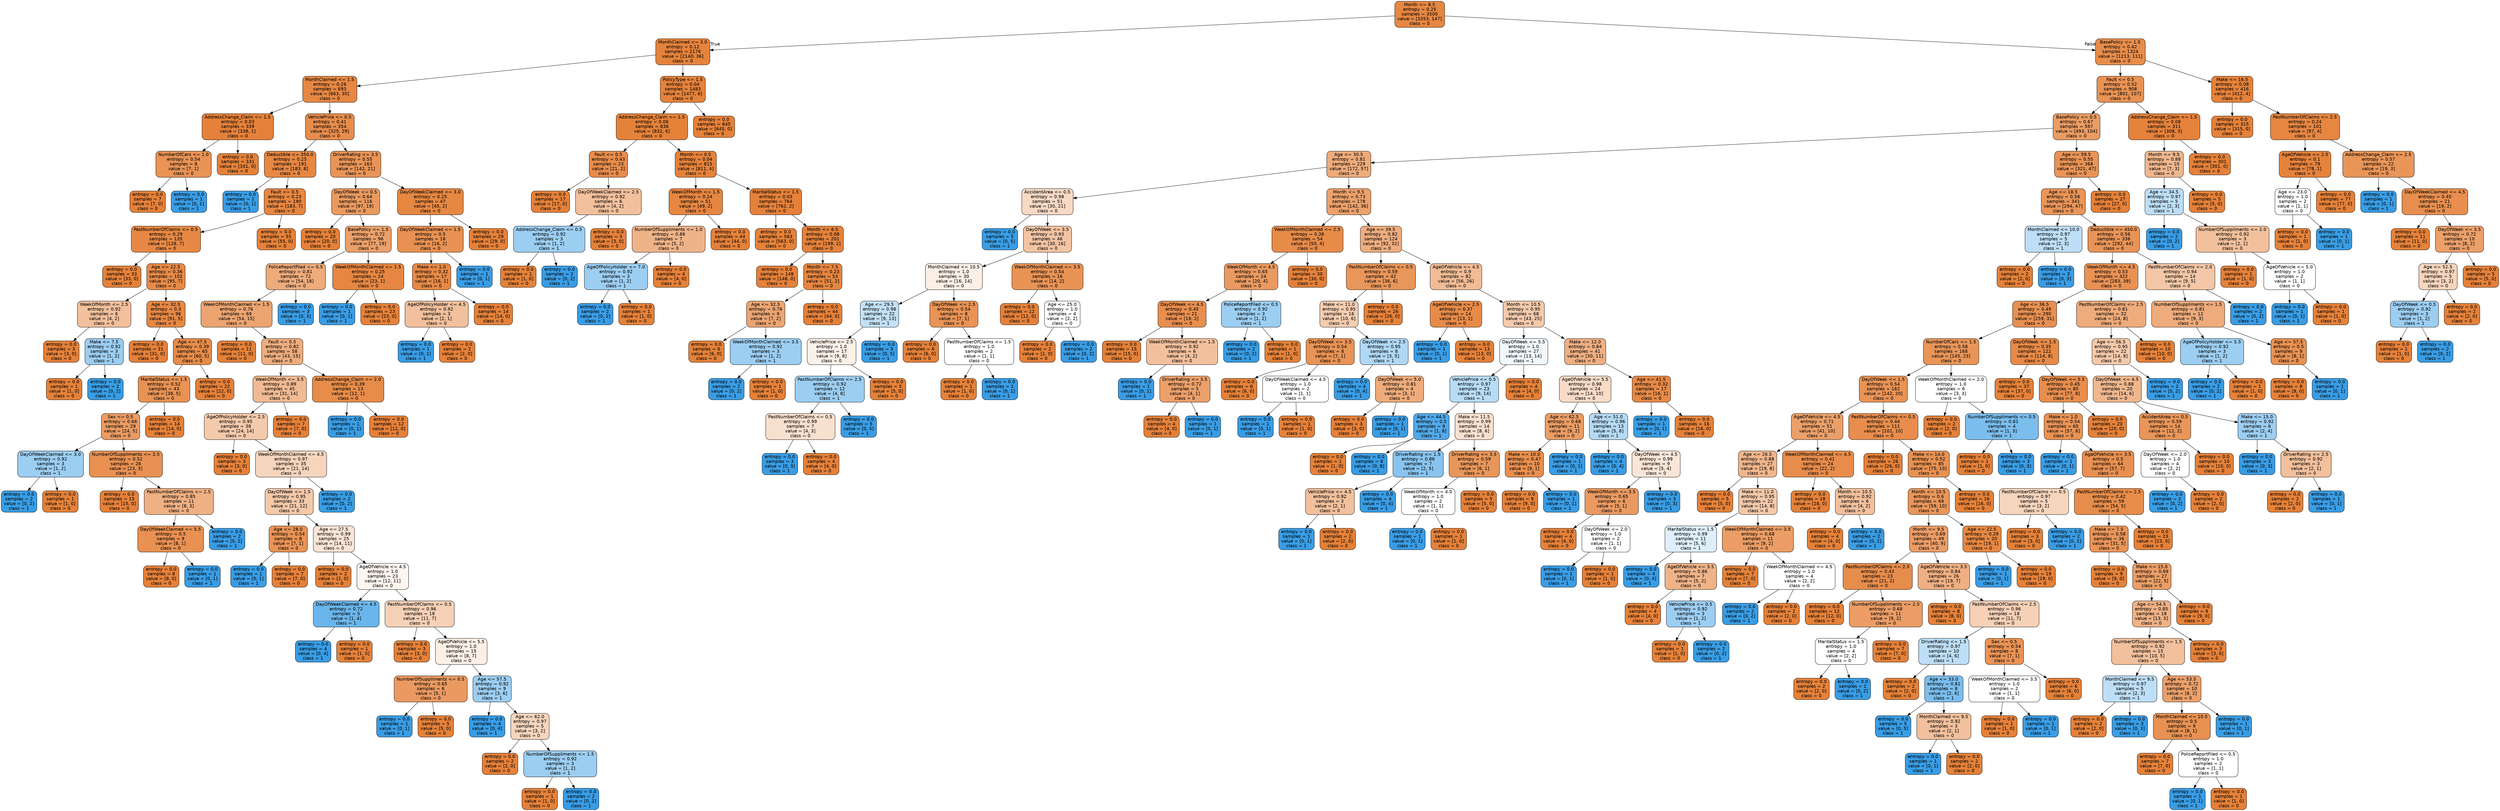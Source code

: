 digraph Tree {
node [shape=box, style="filled, rounded", color="black", fontname=helvetica] ;
edge [fontname=helvetica] ;
0 [label="Month <= 8.5\nentropy = 0.25\nsamples = 3500\nvalue = [3353, 147]\nclass = 0", fillcolor="#e68742"] ;
1 [label="MonthClaimed <= 3.0\nentropy = 0.12\nsamples = 2176\nvalue = [2140, 36]\nclass = 0", fillcolor="#e5833c"] ;
0 -> 1 [labeldistance=2.5, labelangle=45, headlabel="True"] ;
2 [label="MonthClaimed <= 1.5\nentropy = 0.26\nsamples = 693\nvalue = [663, 30]\nclass = 0", fillcolor="#e68742"] ;
1 -> 2 ;
3 [label="AddressChange_Claim <= 1.5\nentropy = 0.03\nsamples = 339\nvalue = [338, 1]\nclass = 0", fillcolor="#e5813a"] ;
2 -> 3 ;
4 [label="NumberOfCars <= 1.0\nentropy = 0.54\nsamples = 8\nvalue = [7, 1]\nclass = 0", fillcolor="#e99355"] ;
3 -> 4 ;
5 [label="entropy = 0.0\nsamples = 7\nvalue = [7, 0]\nclass = 0", fillcolor="#e58139"] ;
4 -> 5 ;
6 [label="entropy = 0.0\nsamples = 1\nvalue = [0, 1]\nclass = 1", fillcolor="#399de5"] ;
4 -> 6 ;
7 [label="entropy = 0.0\nsamples = 331\nvalue = [331, 0]\nclass = 0", fillcolor="#e58139"] ;
3 -> 7 ;
8 [label="VehiclePrice <= 0.5\nentropy = 0.41\nsamples = 354\nvalue = [325, 29]\nclass = 0", fillcolor="#e78c4b"] ;
2 -> 8 ;
9 [label="Deductible <= 350.0\nentropy = 0.25\nsamples = 191\nvalue = [183, 8]\nclass = 0", fillcolor="#e68742"] ;
8 -> 9 ;
10 [label="entropy = 0.0\nsamples = 1\nvalue = [0, 1]\nclass = 1", fillcolor="#399de5"] ;
9 -> 10 ;
11 [label="Fault <= 0.5\nentropy = 0.23\nsamples = 190\nvalue = [183, 7]\nclass = 0", fillcolor="#e68641"] ;
9 -> 11 ;
12 [label="PastNumberOfClaims <= 0.5\nentropy = 0.29\nsamples = 135\nvalue = [128, 7]\nclass = 0", fillcolor="#e68844"] ;
11 -> 12 ;
13 [label="entropy = 0.0\nsamples = 33\nvalue = [33, 0]\nclass = 0", fillcolor="#e58139"] ;
12 -> 13 ;
14 [label="Age <= 22.5\nentropy = 0.36\nsamples = 102\nvalue = [95, 7]\nclass = 0", fillcolor="#e78a48"] ;
12 -> 14 ;
15 [label="WeekOfMonth <= 2.5\nentropy = 0.92\nsamples = 6\nvalue = [4, 2]\nclass = 0", fillcolor="#f2c09c"] ;
14 -> 15 ;
16 [label="entropy = 0.0\nsamples = 3\nvalue = [3, 0]\nclass = 0", fillcolor="#e58139"] ;
15 -> 16 ;
17 [label="Make <= 7.5\nentropy = 0.92\nsamples = 3\nvalue = [1, 2]\nclass = 1", fillcolor="#9ccef2"] ;
15 -> 17 ;
18 [label="entropy = 0.0\nsamples = 1\nvalue = [1, 0]\nclass = 0", fillcolor="#e58139"] ;
17 -> 18 ;
19 [label="entropy = 0.0\nsamples = 2\nvalue = [0, 2]\nclass = 1", fillcolor="#399de5"] ;
17 -> 19 ;
20 [label="Age <= 32.5\nentropy = 0.3\nsamples = 96\nvalue = [91, 5]\nclass = 0", fillcolor="#e68844"] ;
14 -> 20 ;
21 [label="entropy = 0.0\nsamples = 31\nvalue = [31, 0]\nclass = 0", fillcolor="#e58139"] ;
20 -> 21 ;
22 [label="Age <= 47.5\nentropy = 0.39\nsamples = 65\nvalue = [60, 5]\nclass = 0", fillcolor="#e78c49"] ;
20 -> 22 ;
23 [label="MaritalStatus <= 1.5\nentropy = 0.52\nsamples = 43\nvalue = [38, 5]\nclass = 0", fillcolor="#e89253"] ;
22 -> 23 ;
24 [label="Sex <= 0.5\nentropy = 0.66\nsamples = 29\nvalue = [24, 5]\nclass = 0", fillcolor="#ea9b62"] ;
23 -> 24 ;
25 [label="DayOfWeekClaimed <= 3.0\nentropy = 0.92\nsamples = 3\nvalue = [1, 2]\nclass = 1", fillcolor="#9ccef2"] ;
24 -> 25 ;
26 [label="entropy = 0.0\nsamples = 2\nvalue = [0, 2]\nclass = 1", fillcolor="#399de5"] ;
25 -> 26 ;
27 [label="entropy = 0.0\nsamples = 1\nvalue = [1, 0]\nclass = 0", fillcolor="#e58139"] ;
25 -> 27 ;
28 [label="NumberOfSuppliments <= 2.5\nentropy = 0.52\nsamples = 26\nvalue = [23, 3]\nclass = 0", fillcolor="#e89153"] ;
24 -> 28 ;
29 [label="entropy = 0.0\nsamples = 15\nvalue = [15, 0]\nclass = 0", fillcolor="#e58139"] ;
28 -> 29 ;
30 [label="PastNumberOfClaims <= 2.5\nentropy = 0.85\nsamples = 11\nvalue = [8, 3]\nclass = 0", fillcolor="#efb083"] ;
28 -> 30 ;
31 [label="DayOfWeekClaimed <= 5.5\nentropy = 0.5\nsamples = 9\nvalue = [8, 1]\nclass = 0", fillcolor="#e89152"] ;
30 -> 31 ;
32 [label="entropy = 0.0\nsamples = 8\nvalue = [8, 0]\nclass = 0", fillcolor="#e58139"] ;
31 -> 32 ;
33 [label="entropy = 0.0\nsamples = 1\nvalue = [0, 1]\nclass = 1", fillcolor="#399de5"] ;
31 -> 33 ;
34 [label="entropy = 0.0\nsamples = 2\nvalue = [0, 2]\nclass = 1", fillcolor="#399de5"] ;
30 -> 34 ;
35 [label="entropy = 0.0\nsamples = 14\nvalue = [14, 0]\nclass = 0", fillcolor="#e58139"] ;
23 -> 35 ;
36 [label="entropy = 0.0\nsamples = 22\nvalue = [22, 0]\nclass = 0", fillcolor="#e58139"] ;
22 -> 36 ;
37 [label="entropy = 0.0\nsamples = 55\nvalue = [55, 0]\nclass = 0", fillcolor="#e58139"] ;
11 -> 37 ;
38 [label="DriverRating <= 3.5\nentropy = 0.55\nsamples = 163\nvalue = [142, 21]\nclass = 0", fillcolor="#e99456"] ;
8 -> 38 ;
39 [label="DayOfWeek <= 0.5\nentropy = 0.64\nsamples = 116\nvalue = [97, 19]\nclass = 0", fillcolor="#ea9a60"] ;
38 -> 39 ;
40 [label="entropy = 0.0\nsamples = 20\nvalue = [20, 0]\nclass = 0", fillcolor="#e58139"] ;
39 -> 40 ;
41 [label="BasePolicy <= 1.5\nentropy = 0.72\nsamples = 96\nvalue = [77, 19]\nclass = 0", fillcolor="#eba06a"] ;
39 -> 41 ;
42 [label="PoliceReportFiled <= 0.5\nentropy = 0.81\nsamples = 72\nvalue = [54, 18]\nclass = 0", fillcolor="#eeab7b"] ;
41 -> 42 ;
43 [label="WeekOfMonthClaimed <= 1.5\nentropy = 0.76\nsamples = 69\nvalue = [54, 15]\nclass = 0", fillcolor="#eca470"] ;
42 -> 43 ;
44 [label="entropy = 0.0\nsamples = 11\nvalue = [11, 0]\nclass = 0", fillcolor="#e58139"] ;
43 -> 44 ;
45 [label="Fault <= 0.5\nentropy = 0.82\nsamples = 58\nvalue = [43, 15]\nclass = 0", fillcolor="#eead7e"] ;
43 -> 45 ;
46 [label="WeekOfMonth <= 3.5\nentropy = 0.89\nsamples = 45\nvalue = [31, 14]\nclass = 0", fillcolor="#f1ba92"] ;
45 -> 46 ;
47 [label="AgeOfPolicyHolder <= 2.5\nentropy = 0.95\nsamples = 38\nvalue = [24, 14]\nclass = 0", fillcolor="#f4caac"] ;
46 -> 47 ;
48 [label="entropy = 0.0\nsamples = 3\nvalue = [3, 0]\nclass = 0", fillcolor="#e58139"] ;
47 -> 48 ;
49 [label="WeekOfMonthClaimed <= 4.5\nentropy = 0.97\nsamples = 35\nvalue = [21, 14]\nclass = 0", fillcolor="#f6d5bd"] ;
47 -> 49 ;
50 [label="DayOfWeek <= 1.5\nentropy = 0.95\nsamples = 33\nvalue = [21, 12]\nclass = 0", fillcolor="#f4c9aa"] ;
49 -> 50 ;
51 [label="Age <= 28.0\nentropy = 0.54\nsamples = 8\nvalue = [7, 1]\nclass = 0", fillcolor="#e99355"] ;
50 -> 51 ;
52 [label="entropy = 0.0\nsamples = 1\nvalue = [0, 1]\nclass = 1", fillcolor="#399de5"] ;
51 -> 52 ;
53 [label="entropy = 0.0\nsamples = 7\nvalue = [7, 0]\nclass = 0", fillcolor="#e58139"] ;
51 -> 53 ;
54 [label="Age <= 27.5\nentropy = 0.99\nsamples = 25\nvalue = [14, 11]\nclass = 0", fillcolor="#f9e4d5"] ;
50 -> 54 ;
55 [label="entropy = 0.0\nsamples = 2\nvalue = [2, 0]\nclass = 0", fillcolor="#e58139"] ;
54 -> 55 ;
56 [label="AgeOfVehicle <= 4.5\nentropy = 1.0\nsamples = 23\nvalue = [12, 11]\nclass = 0", fillcolor="#fdf5ef"] ;
54 -> 56 ;
57 [label="DayOfWeekClaimed <= 4.5\nentropy = 0.72\nsamples = 5\nvalue = [1, 4]\nclass = 1", fillcolor="#6ab6ec"] ;
56 -> 57 ;
58 [label="entropy = 0.0\nsamples = 4\nvalue = [0, 4]\nclass = 1", fillcolor="#399de5"] ;
57 -> 58 ;
59 [label="entropy = 0.0\nsamples = 1\nvalue = [1, 0]\nclass = 0", fillcolor="#e58139"] ;
57 -> 59 ;
60 [label="PastNumberOfClaims <= 0.5\nentropy = 0.96\nsamples = 18\nvalue = [11, 7]\nclass = 0", fillcolor="#f6d1b7"] ;
56 -> 60 ;
61 [label="entropy = 0.0\nsamples = 3\nvalue = [3, 0]\nclass = 0", fillcolor="#e58139"] ;
60 -> 61 ;
62 [label="AgeOfVehicle <= 5.5\nentropy = 1.0\nsamples = 15\nvalue = [8, 7]\nclass = 0", fillcolor="#fcefe6"] ;
60 -> 62 ;
63 [label="NumberOfSuppliments <= 0.5\nentropy = 0.65\nsamples = 6\nvalue = [5, 1]\nclass = 0", fillcolor="#ea9a61"] ;
62 -> 63 ;
64 [label="entropy = 0.0\nsamples = 1\nvalue = [0, 1]\nclass = 1", fillcolor="#399de5"] ;
63 -> 64 ;
65 [label="entropy = 0.0\nsamples = 5\nvalue = [5, 0]\nclass = 0", fillcolor="#e58139"] ;
63 -> 65 ;
66 [label="Age <= 57.5\nentropy = 0.92\nsamples = 9\nvalue = [3, 6]\nclass = 1", fillcolor="#9ccef2"] ;
62 -> 66 ;
67 [label="entropy = 0.0\nsamples = 4\nvalue = [0, 4]\nclass = 1", fillcolor="#399de5"] ;
66 -> 67 ;
68 [label="Age <= 62.0\nentropy = 0.97\nsamples = 5\nvalue = [3, 2]\nclass = 0", fillcolor="#f6d5bd"] ;
66 -> 68 ;
69 [label="entropy = 0.0\nsamples = 2\nvalue = [2, 0]\nclass = 0", fillcolor="#e58139"] ;
68 -> 69 ;
70 [label="NumberOfSuppliments <= 1.5\nentropy = 0.92\nsamples = 3\nvalue = [1, 2]\nclass = 1", fillcolor="#9ccef2"] ;
68 -> 70 ;
71 [label="entropy = 0.0\nsamples = 1\nvalue = [1, 0]\nclass = 0", fillcolor="#e58139"] ;
70 -> 71 ;
72 [label="entropy = 0.0\nsamples = 2\nvalue = [0, 2]\nclass = 1", fillcolor="#399de5"] ;
70 -> 72 ;
73 [label="entropy = 0.0\nsamples = 2\nvalue = [0, 2]\nclass = 1", fillcolor="#399de5"] ;
49 -> 73 ;
74 [label="entropy = 0.0\nsamples = 7\nvalue = [7, 0]\nclass = 0", fillcolor="#e58139"] ;
46 -> 74 ;
75 [label="AddressChange_Claim <= 2.0\nentropy = 0.39\nsamples = 13\nvalue = [12, 1]\nclass = 0", fillcolor="#e78c49"] ;
45 -> 75 ;
76 [label="entropy = 0.0\nsamples = 1\nvalue = [0, 1]\nclass = 1", fillcolor="#399de5"] ;
75 -> 76 ;
77 [label="entropy = 0.0\nsamples = 12\nvalue = [12, 0]\nclass = 0", fillcolor="#e58139"] ;
75 -> 77 ;
78 [label="entropy = 0.0\nsamples = 3\nvalue = [0, 3]\nclass = 1", fillcolor="#399de5"] ;
42 -> 78 ;
79 [label="WeekOfMonthClaimed <= 1.5\nentropy = 0.25\nsamples = 24\nvalue = [23, 1]\nclass = 0", fillcolor="#e68642"] ;
41 -> 79 ;
80 [label="entropy = 0.0\nsamples = 1\nvalue = [0, 1]\nclass = 1", fillcolor="#399de5"] ;
79 -> 80 ;
81 [label="entropy = 0.0\nsamples = 23\nvalue = [23, 0]\nclass = 0", fillcolor="#e58139"] ;
79 -> 81 ;
82 [label="DayOfWeekClaimed <= 3.0\nentropy = 0.25\nsamples = 47\nvalue = [45, 2]\nclass = 0", fillcolor="#e68742"] ;
38 -> 82 ;
83 [label="DayOfWeekClaimed <= 1.5\nentropy = 0.5\nsamples = 18\nvalue = [16, 2]\nclass = 0", fillcolor="#e89152"] ;
82 -> 83 ;
84 [label="Make <= 1.0\nentropy = 0.32\nsamples = 17\nvalue = [16, 1]\nclass = 0", fillcolor="#e78945"] ;
83 -> 84 ;
85 [label="AgeOfPolicyHolder <= 4.5\nentropy = 0.92\nsamples = 3\nvalue = [2, 1]\nclass = 0", fillcolor="#f2c09c"] ;
84 -> 85 ;
86 [label="entropy = 0.0\nsamples = 1\nvalue = [0, 1]\nclass = 1", fillcolor="#399de5"] ;
85 -> 86 ;
87 [label="entropy = 0.0\nsamples = 2\nvalue = [2, 0]\nclass = 0", fillcolor="#e58139"] ;
85 -> 87 ;
88 [label="entropy = 0.0\nsamples = 14\nvalue = [14, 0]\nclass = 0", fillcolor="#e58139"] ;
84 -> 88 ;
89 [label="entropy = 0.0\nsamples = 1\nvalue = [0, 1]\nclass = 1", fillcolor="#399de5"] ;
83 -> 89 ;
90 [label="entropy = 0.0\nsamples = 29\nvalue = [29, 0]\nclass = 0", fillcolor="#e58139"] ;
82 -> 90 ;
91 [label="PolicyType <= 1.5\nentropy = 0.04\nsamples = 1483\nvalue = [1477, 6]\nclass = 0", fillcolor="#e5823a"] ;
1 -> 91 ;
92 [label="AddressChange_Claim <= 1.5\nentropy = 0.06\nsamples = 838\nvalue = [832, 6]\nclass = 0", fillcolor="#e5823a"] ;
91 -> 92 ;
93 [label="Fault <= 0.5\nentropy = 0.43\nsamples = 23\nvalue = [21, 2]\nclass = 0", fillcolor="#e78d4c"] ;
92 -> 93 ;
94 [label="entropy = 0.0\nsamples = 17\nvalue = [17, 0]\nclass = 0", fillcolor="#e58139"] ;
93 -> 94 ;
95 [label="DayOfWeekClaimed <= 2.5\nentropy = 0.92\nsamples = 6\nvalue = [4, 2]\nclass = 0", fillcolor="#f2c09c"] ;
93 -> 95 ;
96 [label="AddressChange_Claim <= 0.5\nentropy = 0.92\nsamples = 3\nvalue = [1, 2]\nclass = 1", fillcolor="#9ccef2"] ;
95 -> 96 ;
97 [label="entropy = 0.0\nsamples = 1\nvalue = [1, 0]\nclass = 0", fillcolor="#e58139"] ;
96 -> 97 ;
98 [label="entropy = 0.0\nsamples = 2\nvalue = [0, 2]\nclass = 1", fillcolor="#399de5"] ;
96 -> 98 ;
99 [label="entropy = 0.0\nsamples = 3\nvalue = [3, 0]\nclass = 0", fillcolor="#e58139"] ;
95 -> 99 ;
100 [label="Month <= 0.5\nentropy = 0.04\nsamples = 815\nvalue = [811, 4]\nclass = 0", fillcolor="#e5823a"] ;
92 -> 100 ;
101 [label="WeekOfMonth <= 1.5\nentropy = 0.24\nsamples = 51\nvalue = [49, 2]\nclass = 0", fillcolor="#e68641"] ;
100 -> 101 ;
102 [label="NumberOfSuppliments <= 1.0\nentropy = 0.86\nsamples = 7\nvalue = [5, 2]\nclass = 0", fillcolor="#efb388"] ;
101 -> 102 ;
103 [label="AgeOfPolicyHolder <= 7.0\nentropy = 0.92\nsamples = 3\nvalue = [1, 2]\nclass = 1", fillcolor="#9ccef2"] ;
102 -> 103 ;
104 [label="entropy = 0.0\nsamples = 2\nvalue = [0, 2]\nclass = 1", fillcolor="#399de5"] ;
103 -> 104 ;
105 [label="entropy = 0.0\nsamples = 1\nvalue = [1, 0]\nclass = 0", fillcolor="#e58139"] ;
103 -> 105 ;
106 [label="entropy = 0.0\nsamples = 4\nvalue = [4, 0]\nclass = 0", fillcolor="#e58139"] ;
102 -> 106 ;
107 [label="entropy = 0.0\nsamples = 44\nvalue = [44, 0]\nclass = 0", fillcolor="#e58139"] ;
101 -> 107 ;
108 [label="MaritalStatus <= 1.5\nentropy = 0.03\nsamples = 764\nvalue = [762, 2]\nclass = 0", fillcolor="#e5813a"] ;
100 -> 108 ;
109 [label="entropy = 0.0\nsamples = 563\nvalue = [563, 0]\nclass = 0", fillcolor="#e58139"] ;
108 -> 109 ;
110 [label="Month <= 6.5\nentropy = 0.08\nsamples = 201\nvalue = [199, 2]\nclass = 0", fillcolor="#e5823b"] ;
108 -> 110 ;
111 [label="entropy = 0.0\nsamples = 148\nvalue = [148, 0]\nclass = 0", fillcolor="#e58139"] ;
110 -> 111 ;
112 [label="Month <= 7.5\nentropy = 0.23\nsamples = 53\nvalue = [51, 2]\nclass = 0", fillcolor="#e68641"] ;
110 -> 112 ;
113 [label="Age <= 32.5\nentropy = 0.76\nsamples = 9\nvalue = [7, 2]\nclass = 0", fillcolor="#eca572"] ;
112 -> 113 ;
114 [label="entropy = 0.0\nsamples = 6\nvalue = [6, 0]\nclass = 0", fillcolor="#e58139"] ;
113 -> 114 ;
115 [label="WeekOfMonthClaimed <= 3.5\nentropy = 0.92\nsamples = 3\nvalue = [1, 2]\nclass = 1", fillcolor="#9ccef2"] ;
113 -> 115 ;
116 [label="entropy = 0.0\nsamples = 2\nvalue = [0, 2]\nclass = 1", fillcolor="#399de5"] ;
115 -> 116 ;
117 [label="entropy = 0.0\nsamples = 1\nvalue = [1, 0]\nclass = 0", fillcolor="#e58139"] ;
115 -> 117 ;
118 [label="entropy = 0.0\nsamples = 44\nvalue = [44, 0]\nclass = 0", fillcolor="#e58139"] ;
112 -> 118 ;
119 [label="entropy = 0.0\nsamples = 645\nvalue = [645, 0]\nclass = 0", fillcolor="#e58139"] ;
91 -> 119 ;
120 [label="BasePolicy <= 1.5\nentropy = 0.42\nsamples = 1324\nvalue = [1213, 111]\nclass = 0", fillcolor="#e78d4b"] ;
0 -> 120 [labeldistance=2.5, labelangle=-45, headlabel="False"] ;
121 [label="Fault <= 0.5\nentropy = 0.52\nsamples = 908\nvalue = [801, 107]\nclass = 0", fillcolor="#e89253"] ;
120 -> 121 ;
122 [label="BasePolicy <= 0.5\nentropy = 0.67\nsamples = 597\nvalue = [493, 104]\nclass = 0", fillcolor="#ea9c63"] ;
121 -> 122 ;
123 [label="Age <= 30.5\nentropy = 0.81\nsamples = 229\nvalue = [172, 57]\nclass = 0", fillcolor="#eeab7b"] ;
122 -> 123 ;
124 [label="AccidentArea <= 0.5\nentropy = 0.98\nsamples = 51\nvalue = [30, 21]\nclass = 0", fillcolor="#f7d9c4"] ;
123 -> 124 ;
125 [label="entropy = 0.0\nsamples = 5\nvalue = [0, 5]\nclass = 1", fillcolor="#399de5"] ;
124 -> 125 ;
126 [label="DayOfWeek <= 3.5\nentropy = 0.93\nsamples = 46\nvalue = [30, 16]\nclass = 0", fillcolor="#f3c4a3"] ;
124 -> 126 ;
127 [label="MonthClaimed <= 10.5\nentropy = 1.0\nsamples = 30\nvalue = [16, 14]\nclass = 0", fillcolor="#fcefe6"] ;
126 -> 127 ;
128 [label="Age <= 29.5\nentropy = 0.98\nsamples = 22\nvalue = [9, 13]\nclass = 1", fillcolor="#c2e1f7"] ;
127 -> 128 ;
129 [label="VehiclePrice <= 2.5\nentropy = 1.0\nsamples = 17\nvalue = [9, 8]\nclass = 0", fillcolor="#fcf1e9"] ;
128 -> 129 ;
130 [label="PastNumberOfClaims <= 2.5\nentropy = 0.92\nsamples = 12\nvalue = [4, 8]\nclass = 1", fillcolor="#9ccef2"] ;
129 -> 130 ;
131 [label="PastNumberOfClaims <= 0.5\nentropy = 0.99\nsamples = 7\nvalue = [4, 3]\nclass = 0", fillcolor="#f8e0ce"] ;
130 -> 131 ;
132 [label="entropy = 0.0\nsamples = 3\nvalue = [0, 3]\nclass = 1", fillcolor="#399de5"] ;
131 -> 132 ;
133 [label="entropy = 0.0\nsamples = 4\nvalue = [4, 0]\nclass = 0", fillcolor="#e58139"] ;
131 -> 133 ;
134 [label="entropy = 0.0\nsamples = 5\nvalue = [0, 5]\nclass = 1", fillcolor="#399de5"] ;
130 -> 134 ;
135 [label="entropy = 0.0\nsamples = 5\nvalue = [5, 0]\nclass = 0", fillcolor="#e58139"] ;
129 -> 135 ;
136 [label="entropy = 0.0\nsamples = 5\nvalue = [0, 5]\nclass = 1", fillcolor="#399de5"] ;
128 -> 136 ;
137 [label="DayOfWeek <= 2.5\nentropy = 0.54\nsamples = 8\nvalue = [7, 1]\nclass = 0", fillcolor="#e99355"] ;
127 -> 137 ;
138 [label="entropy = 0.0\nsamples = 6\nvalue = [6, 0]\nclass = 0", fillcolor="#e58139"] ;
137 -> 138 ;
139 [label="PastNumberOfClaims <= 1.5\nentropy = 1.0\nsamples = 2\nvalue = [1, 1]\nclass = 0", fillcolor="#ffffff"] ;
137 -> 139 ;
140 [label="entropy = 0.0\nsamples = 1\nvalue = [1, 0]\nclass = 0", fillcolor="#e58139"] ;
139 -> 140 ;
141 [label="entropy = 0.0\nsamples = 1\nvalue = [0, 1]\nclass = 1", fillcolor="#399de5"] ;
139 -> 141 ;
142 [label="WeekOfMonthClaimed <= 3.5\nentropy = 0.54\nsamples = 16\nvalue = [14, 2]\nclass = 0", fillcolor="#e99355"] ;
126 -> 142 ;
143 [label="entropy = 0.0\nsamples = 12\nvalue = [12, 0]\nclass = 0", fillcolor="#e58139"] ;
142 -> 143 ;
144 [label="Age <= 25.0\nentropy = 1.0\nsamples = 4\nvalue = [2, 2]\nclass = 0", fillcolor="#ffffff"] ;
142 -> 144 ;
145 [label="entropy = 0.0\nsamples = 2\nvalue = [2, 0]\nclass = 0", fillcolor="#e58139"] ;
144 -> 145 ;
146 [label="entropy = 0.0\nsamples = 2\nvalue = [0, 2]\nclass = 1", fillcolor="#399de5"] ;
144 -> 146 ;
147 [label="Month <= 9.5\nentropy = 0.73\nsamples = 178\nvalue = [142, 36]\nclass = 0", fillcolor="#eca16b"] ;
123 -> 147 ;
148 [label="WeekOfMonthClaimed <= 2.5\nentropy = 0.38\nsamples = 54\nvalue = [50, 4]\nclass = 0", fillcolor="#e78b49"] ;
147 -> 148 ;
149 [label="WeekOfMonth <= 4.5\nentropy = 0.65\nsamples = 24\nvalue = [20, 4]\nclass = 0", fillcolor="#ea9a61"] ;
148 -> 149 ;
150 [label="DayOfWeek <= 4.5\nentropy = 0.45\nsamples = 21\nvalue = [19, 2]\nclass = 0", fillcolor="#e88e4e"] ;
149 -> 150 ;
151 [label="entropy = 0.0\nsamples = 15\nvalue = [15, 0]\nclass = 0", fillcolor="#e58139"] ;
150 -> 151 ;
152 [label="WeekOfMonthClaimed <= 1.5\nentropy = 0.92\nsamples = 6\nvalue = [4, 2]\nclass = 0", fillcolor="#f2c09c"] ;
150 -> 152 ;
153 [label="entropy = 0.0\nsamples = 1\nvalue = [0, 1]\nclass = 1", fillcolor="#399de5"] ;
152 -> 153 ;
154 [label="DriverRating <= 3.5\nentropy = 0.72\nsamples = 5\nvalue = [4, 1]\nclass = 0", fillcolor="#eca06a"] ;
152 -> 154 ;
155 [label="entropy = 0.0\nsamples = 4\nvalue = [4, 0]\nclass = 0", fillcolor="#e58139"] ;
154 -> 155 ;
156 [label="entropy = 0.0\nsamples = 1\nvalue = [0, 1]\nclass = 1", fillcolor="#399de5"] ;
154 -> 156 ;
157 [label="PoliceReportFiled <= 0.5\nentropy = 0.92\nsamples = 3\nvalue = [1, 2]\nclass = 1", fillcolor="#9ccef2"] ;
149 -> 157 ;
158 [label="entropy = 0.0\nsamples = 2\nvalue = [0, 2]\nclass = 1", fillcolor="#399de5"] ;
157 -> 158 ;
159 [label="entropy = 0.0\nsamples = 1\nvalue = [1, 0]\nclass = 0", fillcolor="#e58139"] ;
157 -> 159 ;
160 [label="entropy = 0.0\nsamples = 30\nvalue = [30, 0]\nclass = 0", fillcolor="#e58139"] ;
148 -> 160 ;
161 [label="Age <= 39.5\nentropy = 0.82\nsamples = 124\nvalue = [92, 32]\nclass = 0", fillcolor="#eead7e"] ;
147 -> 161 ;
162 [label="PastNumberOfClaims <= 0.5\nentropy = 0.59\nsamples = 42\nvalue = [36, 6]\nclass = 0", fillcolor="#e9965a"] ;
161 -> 162 ;
163 [label="Make <= 11.0\nentropy = 0.95\nsamples = 16\nvalue = [10, 6]\nclass = 0", fillcolor="#f5cdb0"] ;
162 -> 163 ;
164 [label="DayOfWeek <= 3.5\nentropy = 0.54\nsamples = 8\nvalue = [7, 1]\nclass = 0", fillcolor="#e99355"] ;
163 -> 164 ;
165 [label="entropy = 0.0\nsamples = 6\nvalue = [6, 0]\nclass = 0", fillcolor="#e58139"] ;
164 -> 165 ;
166 [label="DayOfWeekClaimed <= 4.5\nentropy = 1.0\nsamples = 2\nvalue = [1, 1]\nclass = 0", fillcolor="#ffffff"] ;
164 -> 166 ;
167 [label="entropy = 0.0\nsamples = 1\nvalue = [0, 1]\nclass = 1", fillcolor="#399de5"] ;
166 -> 167 ;
168 [label="entropy = 0.0\nsamples = 1\nvalue = [1, 0]\nclass = 0", fillcolor="#e58139"] ;
166 -> 168 ;
169 [label="DayOfWeek <= 2.5\nentropy = 0.95\nsamples = 8\nvalue = [3, 5]\nclass = 1", fillcolor="#b0d8f5"] ;
163 -> 169 ;
170 [label="entropy = 0.0\nsamples = 4\nvalue = [0, 4]\nclass = 1", fillcolor="#399de5"] ;
169 -> 170 ;
171 [label="DayOfWeek <= 5.0\nentropy = 0.81\nsamples = 4\nvalue = [3, 1]\nclass = 0", fillcolor="#eeab7b"] ;
169 -> 171 ;
172 [label="entropy = 0.0\nsamples = 3\nvalue = [3, 0]\nclass = 0", fillcolor="#e58139"] ;
171 -> 172 ;
173 [label="entropy = 0.0\nsamples = 1\nvalue = [0, 1]\nclass = 1", fillcolor="#399de5"] ;
171 -> 173 ;
174 [label="entropy = 0.0\nsamples = 26\nvalue = [26, 0]\nclass = 0", fillcolor="#e58139"] ;
162 -> 174 ;
175 [label="AgeOfVehicle <= 4.5\nentropy = 0.9\nsamples = 82\nvalue = [56, 26]\nclass = 0", fillcolor="#f1bc95"] ;
161 -> 175 ;
176 [label="AgeOfVehicle <= 2.5\nentropy = 0.37\nsamples = 14\nvalue = [13, 1]\nclass = 0", fillcolor="#e78b48"] ;
175 -> 176 ;
177 [label="entropy = 0.0\nsamples = 1\nvalue = [0, 1]\nclass = 1", fillcolor="#399de5"] ;
176 -> 177 ;
178 [label="entropy = 0.0\nsamples = 13\nvalue = [13, 0]\nclass = 0", fillcolor="#e58139"] ;
176 -> 178 ;
179 [label="Month <= 10.5\nentropy = 0.95\nsamples = 68\nvalue = [43, 25]\nclass = 0", fillcolor="#f4caac"] ;
175 -> 179 ;
180 [label="DayOfWeek <= 5.5\nentropy = 1.0\nsamples = 27\nvalue = [13, 14]\nclass = 1", fillcolor="#f1f8fd"] ;
179 -> 180 ;
181 [label="VehiclePrice <= 0.5\nentropy = 0.97\nsamples = 23\nvalue = [9, 14]\nclass = 1", fillcolor="#b8dcf6"] ;
180 -> 181 ;
182 [label="Age <= 44.5\nentropy = 0.5\nsamples = 9\nvalue = [1, 8]\nclass = 1", fillcolor="#52a9e8"] ;
181 -> 182 ;
183 [label="entropy = 0.0\nsamples = 1\nvalue = [1, 0]\nclass = 0", fillcolor="#e58139"] ;
182 -> 183 ;
184 [label="entropy = 0.0\nsamples = 8\nvalue = [0, 8]\nclass = 1", fillcolor="#399de5"] ;
182 -> 184 ;
185 [label="Make <= 11.5\nentropy = 0.99\nsamples = 14\nvalue = [8, 6]\nclass = 0", fillcolor="#f8e0ce"] ;
181 -> 185 ;
186 [label="DriverRating <= 1.5\nentropy = 0.86\nsamples = 7\nvalue = [2, 5]\nclass = 1", fillcolor="#88c4ef"] ;
185 -> 186 ;
187 [label="VehiclePrice <= 4.5\nentropy = 0.92\nsamples = 3\nvalue = [2, 1]\nclass = 0", fillcolor="#f2c09c"] ;
186 -> 187 ;
188 [label="entropy = 0.0\nsamples = 1\nvalue = [0, 1]\nclass = 1", fillcolor="#399de5"] ;
187 -> 188 ;
189 [label="entropy = 0.0\nsamples = 2\nvalue = [2, 0]\nclass = 0", fillcolor="#e58139"] ;
187 -> 189 ;
190 [label="entropy = 0.0\nsamples = 4\nvalue = [0, 4]\nclass = 1", fillcolor="#399de5"] ;
186 -> 190 ;
191 [label="DriverRating <= 3.5\nentropy = 0.59\nsamples = 7\nvalue = [6, 1]\nclass = 0", fillcolor="#e9965a"] ;
185 -> 191 ;
192 [label="WeekOfMonth <= 4.0\nentropy = 1.0\nsamples = 2\nvalue = [1, 1]\nclass = 0", fillcolor="#ffffff"] ;
191 -> 192 ;
193 [label="entropy = 0.0\nsamples = 1\nvalue = [0, 1]\nclass = 1", fillcolor="#399de5"] ;
192 -> 193 ;
194 [label="entropy = 0.0\nsamples = 1\nvalue = [1, 0]\nclass = 0", fillcolor="#e58139"] ;
192 -> 194 ;
195 [label="entropy = 0.0\nsamples = 5\nvalue = [5, 0]\nclass = 0", fillcolor="#e58139"] ;
191 -> 195 ;
196 [label="entropy = 0.0\nsamples = 4\nvalue = [4, 0]\nclass = 0", fillcolor="#e58139"] ;
180 -> 196 ;
197 [label="Make <= 12.0\nentropy = 0.84\nsamples = 41\nvalue = [30, 11]\nclass = 0", fillcolor="#efaf82"] ;
179 -> 197 ;
198 [label="AgeOfVehicle <= 5.5\nentropy = 0.98\nsamples = 24\nvalue = [14, 10]\nclass = 0", fillcolor="#f8dbc6"] ;
197 -> 198 ;
199 [label="Age <= 62.5\nentropy = 0.68\nsamples = 11\nvalue = [9, 2]\nclass = 0", fillcolor="#eb9d65"] ;
198 -> 199 ;
200 [label="Make <= 10.0\nentropy = 0.47\nsamples = 10\nvalue = [9, 1]\nclass = 0", fillcolor="#e88f4f"] ;
199 -> 200 ;
201 [label="entropy = 0.0\nsamples = 9\nvalue = [9, 0]\nclass = 0", fillcolor="#e58139"] ;
200 -> 201 ;
202 [label="entropy = 0.0\nsamples = 1\nvalue = [0, 1]\nclass = 1", fillcolor="#399de5"] ;
200 -> 202 ;
203 [label="entropy = 0.0\nsamples = 1\nvalue = [0, 1]\nclass = 1", fillcolor="#399de5"] ;
199 -> 203 ;
204 [label="Age <= 51.0\nentropy = 0.96\nsamples = 13\nvalue = [5, 8]\nclass = 1", fillcolor="#b5daf5"] ;
198 -> 204 ;
205 [label="entropy = 0.0\nsamples = 4\nvalue = [0, 4]\nclass = 1", fillcolor="#399de5"] ;
204 -> 205 ;
206 [label="DayOfWeek <= 4.5\nentropy = 0.99\nsamples = 9\nvalue = [5, 4]\nclass = 0", fillcolor="#fae6d7"] ;
204 -> 206 ;
207 [label="WeekOfMonth <= 3.5\nentropy = 0.65\nsamples = 6\nvalue = [5, 1]\nclass = 0", fillcolor="#ea9a61"] ;
206 -> 207 ;
208 [label="entropy = 0.0\nsamples = 4\nvalue = [4, 0]\nclass = 0", fillcolor="#e58139"] ;
207 -> 208 ;
209 [label="DayOfWeek <= 2.0\nentropy = 1.0\nsamples = 2\nvalue = [1, 1]\nclass = 0", fillcolor="#ffffff"] ;
207 -> 209 ;
210 [label="entropy = 0.0\nsamples = 1\nvalue = [0, 1]\nclass = 1", fillcolor="#399de5"] ;
209 -> 210 ;
211 [label="entropy = 0.0\nsamples = 1\nvalue = [1, 0]\nclass = 0", fillcolor="#e58139"] ;
209 -> 211 ;
212 [label="entropy = 0.0\nsamples = 3\nvalue = [0, 3]\nclass = 1", fillcolor="#399de5"] ;
206 -> 212 ;
213 [label="Age <= 41.5\nentropy = 0.32\nsamples = 17\nvalue = [16, 1]\nclass = 0", fillcolor="#e78945"] ;
197 -> 213 ;
214 [label="entropy = 0.0\nsamples = 1\nvalue = [0, 1]\nclass = 1", fillcolor="#399de5"] ;
213 -> 214 ;
215 [label="entropy = 0.0\nsamples = 16\nvalue = [16, 0]\nclass = 0", fillcolor="#e58139"] ;
213 -> 215 ;
216 [label="Age <= 59.5\nentropy = 0.55\nsamples = 368\nvalue = [321, 47]\nclass = 0", fillcolor="#e99356"] ;
122 -> 216 ;
217 [label="Age <= 18.5\nentropy = 0.58\nsamples = 341\nvalue = [294, 47]\nclass = 0", fillcolor="#e99559"] ;
216 -> 217 ;
218 [label="MonthClaimed <= 10.0\nentropy = 0.97\nsamples = 5\nvalue = [2, 3]\nclass = 1", fillcolor="#bddef6"] ;
217 -> 218 ;
219 [label="entropy = 0.0\nsamples = 2\nvalue = [2, 0]\nclass = 0", fillcolor="#e58139"] ;
218 -> 219 ;
220 [label="entropy = 0.0\nsamples = 3\nvalue = [0, 3]\nclass = 1", fillcolor="#399de5"] ;
218 -> 220 ;
221 [label="Deductible <= 450.0\nentropy = 0.56\nsamples = 336\nvalue = [292, 44]\nclass = 0", fillcolor="#e99457"] ;
217 -> 221 ;
222 [label="WeekOfMonth <= 4.5\nentropy = 0.53\nsamples = 322\nvalue = [283, 39]\nclass = 0", fillcolor="#e99254"] ;
221 -> 222 ;
223 [label="Age <= 36.5\nentropy = 0.49\nsamples = 290\nvalue = [259, 31]\nclass = 0", fillcolor="#e89051"] ;
222 -> 223 ;
224 [label="NumberOfCars <= 1.5\nentropy = 0.58\nsamples = 168\nvalue = [145, 23]\nclass = 0", fillcolor="#e99558"] ;
223 -> 224 ;
225 [label="DayOfWeek <= 1.5\nentropy = 0.54\nsamples = 162\nvalue = [142, 20]\nclass = 0", fillcolor="#e99355"] ;
224 -> 225 ;
226 [label="AgeOfVehicle <= 4.5\nentropy = 0.71\nsamples = 51\nvalue = [41, 10]\nclass = 0", fillcolor="#eba069"] ;
225 -> 226 ;
227 [label="Age <= 26.5\nentropy = 0.88\nsamples = 27\nvalue = [19, 8]\nclass = 0", fillcolor="#f0b68c"] ;
226 -> 227 ;
228 [label="entropy = 0.0\nsamples = 5\nvalue = [5, 0]\nclass = 0", fillcolor="#e58139"] ;
227 -> 228 ;
229 [label="Make <= 11.0\nentropy = 0.95\nsamples = 22\nvalue = [14, 8]\nclass = 0", fillcolor="#f4c9aa"] ;
227 -> 229 ;
230 [label="MaritalStatus <= 1.5\nentropy = 0.99\nsamples = 11\nvalue = [5, 6]\nclass = 1", fillcolor="#deeffb"] ;
229 -> 230 ;
231 [label="entropy = 0.0\nsamples = 4\nvalue = [0, 4]\nclass = 1", fillcolor="#399de5"] ;
230 -> 231 ;
232 [label="AgeOfVehicle <= 3.5\nentropy = 0.86\nsamples = 7\nvalue = [5, 2]\nclass = 0", fillcolor="#efb388"] ;
230 -> 232 ;
233 [label="entropy = 0.0\nsamples = 4\nvalue = [4, 0]\nclass = 0", fillcolor="#e58139"] ;
232 -> 233 ;
234 [label="VehiclePrice <= 0.5\nentropy = 0.92\nsamples = 3\nvalue = [1, 2]\nclass = 1", fillcolor="#9ccef2"] ;
232 -> 234 ;
235 [label="entropy = 0.0\nsamples = 1\nvalue = [1, 0]\nclass = 0", fillcolor="#e58139"] ;
234 -> 235 ;
236 [label="entropy = 0.0\nsamples = 2\nvalue = [0, 2]\nclass = 1", fillcolor="#399de5"] ;
234 -> 236 ;
237 [label="WeekOfMonthClaimed <= 3.5\nentropy = 0.68\nsamples = 11\nvalue = [9, 2]\nclass = 0", fillcolor="#eb9d65"] ;
229 -> 237 ;
238 [label="entropy = 0.0\nsamples = 7\nvalue = [7, 0]\nclass = 0", fillcolor="#e58139"] ;
237 -> 238 ;
239 [label="WeekOfMonthClaimed <= 4.5\nentropy = 1.0\nsamples = 4\nvalue = [2, 2]\nclass = 0", fillcolor="#ffffff"] ;
237 -> 239 ;
240 [label="entropy = 0.0\nsamples = 2\nvalue = [0, 2]\nclass = 1", fillcolor="#399de5"] ;
239 -> 240 ;
241 [label="entropy = 0.0\nsamples = 2\nvalue = [2, 0]\nclass = 0", fillcolor="#e58139"] ;
239 -> 241 ;
242 [label="WeekOfMonthClaimed <= 4.5\nentropy = 0.41\nsamples = 24\nvalue = [22, 2]\nclass = 0", fillcolor="#e78c4b"] ;
226 -> 242 ;
243 [label="entropy = 0.0\nsamples = 18\nvalue = [18, 0]\nclass = 0", fillcolor="#e58139"] ;
242 -> 243 ;
244 [label="Month <= 10.5\nentropy = 0.92\nsamples = 6\nvalue = [4, 2]\nclass = 0", fillcolor="#f2c09c"] ;
242 -> 244 ;
245 [label="entropy = 0.0\nsamples = 4\nvalue = [4, 0]\nclass = 0", fillcolor="#e58139"] ;
244 -> 245 ;
246 [label="entropy = 0.0\nsamples = 2\nvalue = [0, 2]\nclass = 1", fillcolor="#399de5"] ;
244 -> 246 ;
247 [label="PastNumberOfClaims <= 0.5\nentropy = 0.44\nsamples = 111\nvalue = [101, 10]\nclass = 0", fillcolor="#e88d4d"] ;
225 -> 247 ;
248 [label="entropy = 0.0\nsamples = 26\nvalue = [26, 0]\nclass = 0", fillcolor="#e58139"] ;
247 -> 248 ;
249 [label="Make <= 14.0\nentropy = 0.52\nsamples = 85\nvalue = [75, 10]\nclass = 0", fillcolor="#e89253"] ;
247 -> 249 ;
250 [label="Month <= 10.5\nentropy = 0.6\nsamples = 69\nvalue = [59, 10]\nclass = 0", fillcolor="#e9965b"] ;
249 -> 250 ;
251 [label="Month <= 9.5\nentropy = 0.69\nsamples = 49\nvalue = [40, 9]\nclass = 0", fillcolor="#eb9d66"] ;
250 -> 251 ;
252 [label="PastNumberOfClaims <= 2.5\nentropy = 0.43\nsamples = 23\nvalue = [21, 2]\nclass = 0", fillcolor="#e78d4c"] ;
251 -> 252 ;
253 [label="entropy = 0.0\nsamples = 12\nvalue = [12, 0]\nclass = 0", fillcolor="#e58139"] ;
252 -> 253 ;
254 [label="NumberOfSuppliments <= 2.5\nentropy = 0.68\nsamples = 11\nvalue = [9, 2]\nclass = 0", fillcolor="#eb9d65"] ;
252 -> 254 ;
255 [label="MaritalStatus <= 1.5\nentropy = 1.0\nsamples = 4\nvalue = [2, 2]\nclass = 0", fillcolor="#ffffff"] ;
254 -> 255 ;
256 [label="entropy = 0.0\nsamples = 2\nvalue = [2, 0]\nclass = 0", fillcolor="#e58139"] ;
255 -> 256 ;
257 [label="entropy = 0.0\nsamples = 2\nvalue = [0, 2]\nclass = 1", fillcolor="#399de5"] ;
255 -> 257 ;
258 [label="entropy = 0.0\nsamples = 7\nvalue = [7, 0]\nclass = 0", fillcolor="#e58139"] ;
254 -> 258 ;
259 [label="AgeOfVehicle <= 3.5\nentropy = 0.84\nsamples = 26\nvalue = [19, 7]\nclass = 0", fillcolor="#efaf82"] ;
251 -> 259 ;
260 [label="entropy = 0.0\nsamples = 8\nvalue = [8, 0]\nclass = 0", fillcolor="#e58139"] ;
259 -> 260 ;
261 [label="PastNumberOfClaims <= 2.5\nentropy = 0.96\nsamples = 18\nvalue = [11, 7]\nclass = 0", fillcolor="#f6d1b7"] ;
259 -> 261 ;
262 [label="DriverRating <= 1.5\nentropy = 0.97\nsamples = 10\nvalue = [4, 6]\nclass = 1", fillcolor="#bddef6"] ;
261 -> 262 ;
263 [label="entropy = 0.0\nsamples = 2\nvalue = [2, 0]\nclass = 0", fillcolor="#e58139"] ;
262 -> 263 ;
264 [label="Age <= 33.0\nentropy = 0.81\nsamples = 8\nvalue = [2, 6]\nclass = 1", fillcolor="#7bbeee"] ;
262 -> 264 ;
265 [label="entropy = 0.0\nsamples = 5\nvalue = [0, 5]\nclass = 1", fillcolor="#399de5"] ;
264 -> 265 ;
266 [label="MonthClaimed <= 9.5\nentropy = 0.92\nsamples = 3\nvalue = [2, 1]\nclass = 0", fillcolor="#f2c09c"] ;
264 -> 266 ;
267 [label="entropy = 0.0\nsamples = 1\nvalue = [0, 1]\nclass = 1", fillcolor="#399de5"] ;
266 -> 267 ;
268 [label="entropy = 0.0\nsamples = 2\nvalue = [2, 0]\nclass = 0", fillcolor="#e58139"] ;
266 -> 268 ;
269 [label="Sex <= 0.5\nentropy = 0.54\nsamples = 8\nvalue = [7, 1]\nclass = 0", fillcolor="#e99355"] ;
261 -> 269 ;
270 [label="WeekOfMonthClaimed <= 3.5\nentropy = 1.0\nsamples = 2\nvalue = [1, 1]\nclass = 0", fillcolor="#ffffff"] ;
269 -> 270 ;
271 [label="entropy = 0.0\nsamples = 1\nvalue = [1, 0]\nclass = 0", fillcolor="#e58139"] ;
270 -> 271 ;
272 [label="entropy = 0.0\nsamples = 1\nvalue = [0, 1]\nclass = 1", fillcolor="#399de5"] ;
270 -> 272 ;
273 [label="entropy = 0.0\nsamples = 6\nvalue = [6, 0]\nclass = 0", fillcolor="#e58139"] ;
269 -> 273 ;
274 [label="Age <= 22.5\nentropy = 0.29\nsamples = 20\nvalue = [19, 1]\nclass = 0", fillcolor="#e68843"] ;
250 -> 274 ;
275 [label="entropy = 0.0\nsamples = 1\nvalue = [0, 1]\nclass = 1", fillcolor="#399de5"] ;
274 -> 275 ;
276 [label="entropy = 0.0\nsamples = 19\nvalue = [19, 0]\nclass = 0", fillcolor="#e58139"] ;
274 -> 276 ;
277 [label="entropy = 0.0\nsamples = 16\nvalue = [16, 0]\nclass = 0", fillcolor="#e58139"] ;
249 -> 277 ;
278 [label="WeekOfMonthClaimed <= 2.0\nentropy = 1.0\nsamples = 6\nvalue = [3, 3]\nclass = 0", fillcolor="#ffffff"] ;
224 -> 278 ;
279 [label="entropy = 0.0\nsamples = 2\nvalue = [2, 0]\nclass = 0", fillcolor="#e58139"] ;
278 -> 279 ;
280 [label="NumberOfSuppliments <= 0.5\nentropy = 0.81\nsamples = 4\nvalue = [1, 3]\nclass = 1", fillcolor="#7bbeee"] ;
278 -> 280 ;
281 [label="entropy = 0.0\nsamples = 1\nvalue = [1, 0]\nclass = 0", fillcolor="#e58139"] ;
280 -> 281 ;
282 [label="entropy = 0.0\nsamples = 3\nvalue = [0, 3]\nclass = 1", fillcolor="#399de5"] ;
280 -> 282 ;
283 [label="DayOfWeek <= 1.5\nentropy = 0.35\nsamples = 122\nvalue = [114, 8]\nclass = 0", fillcolor="#e78a47"] ;
223 -> 283 ;
284 [label="entropy = 0.0\nsamples = 37\nvalue = [37, 0]\nclass = 0", fillcolor="#e58139"] ;
283 -> 284 ;
285 [label="DayOfWeek <= 5.5\nentropy = 0.45\nsamples = 85\nvalue = [77, 8]\nclass = 0", fillcolor="#e88e4e"] ;
283 -> 285 ;
286 [label="Make <= 1.0\nentropy = 0.54\nsamples = 65\nvalue = [57, 8]\nclass = 0", fillcolor="#e99355"] ;
285 -> 286 ;
287 [label="entropy = 0.0\nsamples = 1\nvalue = [0, 1]\nclass = 1", fillcolor="#399de5"] ;
286 -> 287 ;
288 [label="AgeOfVehicle <= 3.5\nentropy = 0.5\nsamples = 64\nvalue = [57, 7]\nclass = 0", fillcolor="#e89051"] ;
286 -> 288 ;
289 [label="PastNumberOfClaims <= 0.5\nentropy = 0.97\nsamples = 5\nvalue = [3, 2]\nclass = 0", fillcolor="#f6d5bd"] ;
288 -> 289 ;
290 [label="entropy = 0.0\nsamples = 3\nvalue = [3, 0]\nclass = 0", fillcolor="#e58139"] ;
289 -> 290 ;
291 [label="entropy = 0.0\nsamples = 2\nvalue = [0, 2]\nclass = 1", fillcolor="#399de5"] ;
289 -> 291 ;
292 [label="PastNumberOfClaims <= 2.5\nentropy = 0.42\nsamples = 59\nvalue = [54, 5]\nclass = 0", fillcolor="#e78d4b"] ;
288 -> 292 ;
293 [label="Make <= 7.5\nentropy = 0.58\nsamples = 36\nvalue = [31, 5]\nclass = 0", fillcolor="#e99559"] ;
292 -> 293 ;
294 [label="entropy = 0.0\nsamples = 9\nvalue = [9, 0]\nclass = 0", fillcolor="#e58139"] ;
293 -> 294 ;
295 [label="Make <= 15.0\nentropy = 0.69\nsamples = 27\nvalue = [22, 5]\nclass = 0", fillcolor="#eb9e66"] ;
293 -> 295 ;
296 [label="Age <= 54.5\nentropy = 0.85\nsamples = 18\nvalue = [13, 5]\nclass = 0", fillcolor="#efb185"] ;
295 -> 296 ;
297 [label="NumberOfSuppliments <= 1.5\nentropy = 0.92\nsamples = 15\nvalue = [10, 5]\nclass = 0", fillcolor="#f2c09c"] ;
296 -> 297 ;
298 [label="MonthClaimed <= 9.5\nentropy = 0.97\nsamples = 5\nvalue = [2, 3]\nclass = 1", fillcolor="#bddef6"] ;
297 -> 298 ;
299 [label="entropy = 0.0\nsamples = 2\nvalue = [2, 0]\nclass = 0", fillcolor="#e58139"] ;
298 -> 299 ;
300 [label="entropy = 0.0\nsamples = 3\nvalue = [0, 3]\nclass = 1", fillcolor="#399de5"] ;
298 -> 300 ;
301 [label="Age <= 53.5\nentropy = 0.72\nsamples = 10\nvalue = [8, 2]\nclass = 0", fillcolor="#eca06a"] ;
297 -> 301 ;
302 [label="MonthClaimed <= 10.5\nentropy = 0.5\nsamples = 9\nvalue = [8, 1]\nclass = 0", fillcolor="#e89152"] ;
301 -> 302 ;
303 [label="entropy = 0.0\nsamples = 7\nvalue = [7, 0]\nclass = 0", fillcolor="#e58139"] ;
302 -> 303 ;
304 [label="PoliceReportFiled <= 0.5\nentropy = 1.0\nsamples = 2\nvalue = [1, 1]\nclass = 0", fillcolor="#ffffff"] ;
302 -> 304 ;
305 [label="entropy = 0.0\nsamples = 1\nvalue = [0, 1]\nclass = 1", fillcolor="#399de5"] ;
304 -> 305 ;
306 [label="entropy = 0.0\nsamples = 1\nvalue = [1, 0]\nclass = 0", fillcolor="#e58139"] ;
304 -> 306 ;
307 [label="entropy = 0.0\nsamples = 1\nvalue = [0, 1]\nclass = 1", fillcolor="#399de5"] ;
301 -> 307 ;
308 [label="entropy = 0.0\nsamples = 3\nvalue = [3, 0]\nclass = 0", fillcolor="#e58139"] ;
296 -> 308 ;
309 [label="entropy = 0.0\nsamples = 9\nvalue = [9, 0]\nclass = 0", fillcolor="#e58139"] ;
295 -> 309 ;
310 [label="entropy = 0.0\nsamples = 23\nvalue = [23, 0]\nclass = 0", fillcolor="#e58139"] ;
292 -> 310 ;
311 [label="entropy = 0.0\nsamples = 20\nvalue = [20, 0]\nclass = 0", fillcolor="#e58139"] ;
285 -> 311 ;
312 [label="PastNumberOfClaims <= 2.5\nentropy = 0.81\nsamples = 32\nvalue = [24, 8]\nclass = 0", fillcolor="#eeab7b"] ;
222 -> 312 ;
313 [label="Age <= 56.5\nentropy = 0.95\nsamples = 22\nvalue = [14, 8]\nclass = 0", fillcolor="#f4c9aa"] ;
312 -> 313 ;
314 [label="DayOfWeek <= 4.5\nentropy = 0.88\nsamples = 20\nvalue = [14, 6]\nclass = 0", fillcolor="#f0b78e"] ;
313 -> 314 ;
315 [label="AccidentArea <= 0.5\nentropy = 0.59\nsamples = 14\nvalue = [12, 2]\nclass = 0", fillcolor="#e9965a"] ;
314 -> 315 ;
316 [label="DayOfWeek <= 2.0\nentropy = 1.0\nsamples = 4\nvalue = [2, 2]\nclass = 0", fillcolor="#ffffff"] ;
315 -> 316 ;
317 [label="entropy = 0.0\nsamples = 2\nvalue = [0, 2]\nclass = 1", fillcolor="#399de5"] ;
316 -> 317 ;
318 [label="entropy = 0.0\nsamples = 2\nvalue = [2, 0]\nclass = 0", fillcolor="#e58139"] ;
316 -> 318 ;
319 [label="entropy = 0.0\nsamples = 10\nvalue = [10, 0]\nclass = 0", fillcolor="#e58139"] ;
315 -> 319 ;
320 [label="Make <= 15.0\nentropy = 0.92\nsamples = 6\nvalue = [2, 4]\nclass = 1", fillcolor="#9ccef2"] ;
314 -> 320 ;
321 [label="entropy = 0.0\nsamples = 3\nvalue = [0, 3]\nclass = 1", fillcolor="#399de5"] ;
320 -> 321 ;
322 [label="DriverRating <= 2.5\nentropy = 0.92\nsamples = 3\nvalue = [2, 1]\nclass = 0", fillcolor="#f2c09c"] ;
320 -> 322 ;
323 [label="entropy = 0.0\nsamples = 2\nvalue = [2, 0]\nclass = 0", fillcolor="#e58139"] ;
322 -> 323 ;
324 [label="entropy = 0.0\nsamples = 1\nvalue = [0, 1]\nclass = 1", fillcolor="#399de5"] ;
322 -> 324 ;
325 [label="entropy = 0.0\nsamples = 2\nvalue = [0, 2]\nclass = 1", fillcolor="#399de5"] ;
313 -> 325 ;
326 [label="entropy = 0.0\nsamples = 10\nvalue = [10, 0]\nclass = 0", fillcolor="#e58139"] ;
312 -> 326 ;
327 [label="PastNumberOfClaims <= 2.0\nentropy = 0.94\nsamples = 14\nvalue = [9, 5]\nclass = 0", fillcolor="#f3c7a7"] ;
221 -> 327 ;
328 [label="NumberOfSuppliments <= 1.5\nentropy = 0.81\nsamples = 12\nvalue = [9, 3]\nclass = 0", fillcolor="#eeab7b"] ;
327 -> 328 ;
329 [label="AgeOfPolicyHolder <= 5.5\nentropy = 0.92\nsamples = 3\nvalue = [1, 2]\nclass = 1", fillcolor="#9ccef2"] ;
328 -> 329 ;
330 [label="entropy = 0.0\nsamples = 2\nvalue = [0, 2]\nclass = 1", fillcolor="#399de5"] ;
329 -> 330 ;
331 [label="entropy = 0.0\nsamples = 1\nvalue = [1, 0]\nclass = 0", fillcolor="#e58139"] ;
329 -> 331 ;
332 [label="Age <= 57.5\nentropy = 0.5\nsamples = 9\nvalue = [8, 1]\nclass = 0", fillcolor="#e89152"] ;
328 -> 332 ;
333 [label="entropy = 0.0\nsamples = 8\nvalue = [8, 0]\nclass = 0", fillcolor="#e58139"] ;
332 -> 333 ;
334 [label="entropy = 0.0\nsamples = 1\nvalue = [0, 1]\nclass = 1", fillcolor="#399de5"] ;
332 -> 334 ;
335 [label="entropy = 0.0\nsamples = 2\nvalue = [0, 2]\nclass = 1", fillcolor="#399de5"] ;
327 -> 335 ;
336 [label="entropy = 0.0\nsamples = 27\nvalue = [27, 0]\nclass = 0", fillcolor="#e58139"] ;
216 -> 336 ;
337 [label="AddressChange_Claim <= 1.5\nentropy = 0.08\nsamples = 311\nvalue = [308, 3]\nclass = 0", fillcolor="#e5823b"] ;
121 -> 337 ;
338 [label="Month <= 9.5\nentropy = 0.88\nsamples = 10\nvalue = [7, 3]\nclass = 0", fillcolor="#f0b78e"] ;
337 -> 338 ;
339 [label="Age <= 34.5\nentropy = 0.97\nsamples = 5\nvalue = [2, 3]\nclass = 1", fillcolor="#bddef6"] ;
338 -> 339 ;
340 [label="entropy = 0.0\nsamples = 2\nvalue = [0, 2]\nclass = 1", fillcolor="#399de5"] ;
339 -> 340 ;
341 [label="NumberOfSuppliments <= 2.0\nentropy = 0.92\nsamples = 3\nvalue = [2, 1]\nclass = 0", fillcolor="#f2c09c"] ;
339 -> 341 ;
342 [label="entropy = 0.0\nsamples = 1\nvalue = [1, 0]\nclass = 0", fillcolor="#e58139"] ;
341 -> 342 ;
343 [label="AgeOfVehicle <= 5.0\nentropy = 1.0\nsamples = 2\nvalue = [1, 1]\nclass = 0", fillcolor="#ffffff"] ;
341 -> 343 ;
344 [label="entropy = 0.0\nsamples = 1\nvalue = [0, 1]\nclass = 1", fillcolor="#399de5"] ;
343 -> 344 ;
345 [label="entropy = 0.0\nsamples = 1\nvalue = [1, 0]\nclass = 0", fillcolor="#e58139"] ;
343 -> 345 ;
346 [label="entropy = 0.0\nsamples = 5\nvalue = [5, 0]\nclass = 0", fillcolor="#e58139"] ;
338 -> 346 ;
347 [label="entropy = 0.0\nsamples = 301\nvalue = [301, 0]\nclass = 0", fillcolor="#e58139"] ;
337 -> 347 ;
348 [label="Make <= 16.5\nentropy = 0.08\nsamples = 416\nvalue = [412, 4]\nclass = 0", fillcolor="#e5823b"] ;
120 -> 348 ;
349 [label="entropy = 0.0\nsamples = 315\nvalue = [315, 0]\nclass = 0", fillcolor="#e58139"] ;
348 -> 349 ;
350 [label="PastNumberOfClaims <= 2.5\nentropy = 0.24\nsamples = 101\nvalue = [97, 4]\nclass = 0", fillcolor="#e68641"] ;
348 -> 350 ;
351 [label="AgeOfVehicle <= 2.5\nentropy = 0.1\nsamples = 79\nvalue = [78, 1]\nclass = 0", fillcolor="#e5833c"] ;
350 -> 351 ;
352 [label="Age <= 23.0\nentropy = 1.0\nsamples = 2\nvalue = [1, 1]\nclass = 0", fillcolor="#ffffff"] ;
351 -> 352 ;
353 [label="entropy = 0.0\nsamples = 1\nvalue = [1, 0]\nclass = 0", fillcolor="#e58139"] ;
352 -> 353 ;
354 [label="entropy = 0.0\nsamples = 1\nvalue = [0, 1]\nclass = 1", fillcolor="#399de5"] ;
352 -> 354 ;
355 [label="entropy = 0.0\nsamples = 77\nvalue = [77, 0]\nclass = 0", fillcolor="#e58139"] ;
351 -> 355 ;
356 [label="AddressChange_Claim <= 2.5\nentropy = 0.57\nsamples = 22\nvalue = [19, 3]\nclass = 0", fillcolor="#e99558"] ;
350 -> 356 ;
357 [label="entropy = 0.0\nsamples = 1\nvalue = [0, 1]\nclass = 1", fillcolor="#399de5"] ;
356 -> 357 ;
358 [label="DayOfWeekClaimed <= 4.5\nentropy = 0.45\nsamples = 21\nvalue = [19, 2]\nclass = 0", fillcolor="#e88e4e"] ;
356 -> 358 ;
359 [label="entropy = 0.0\nsamples = 11\nvalue = [11, 0]\nclass = 0", fillcolor="#e58139"] ;
358 -> 359 ;
360 [label="DayOfWeek <= 3.5\nentropy = 0.72\nsamples = 10\nvalue = [8, 2]\nclass = 0", fillcolor="#eca06a"] ;
358 -> 360 ;
361 [label="Age <= 52.5\nentropy = 0.97\nsamples = 5\nvalue = [3, 2]\nclass = 0", fillcolor="#f6d5bd"] ;
360 -> 361 ;
362 [label="DayOfWeek <= 0.5\nentropy = 0.92\nsamples = 3\nvalue = [1, 2]\nclass = 1", fillcolor="#9ccef2"] ;
361 -> 362 ;
363 [label="entropy = 0.0\nsamples = 1\nvalue = [1, 0]\nclass = 0", fillcolor="#e58139"] ;
362 -> 363 ;
364 [label="entropy = 0.0\nsamples = 2\nvalue = [0, 2]\nclass = 1", fillcolor="#399de5"] ;
362 -> 364 ;
365 [label="entropy = 0.0\nsamples = 2\nvalue = [2, 0]\nclass = 0", fillcolor="#e58139"] ;
361 -> 365 ;
366 [label="entropy = 0.0\nsamples = 5\nvalue = [5, 0]\nclass = 0", fillcolor="#e58139"] ;
360 -> 366 ;
}